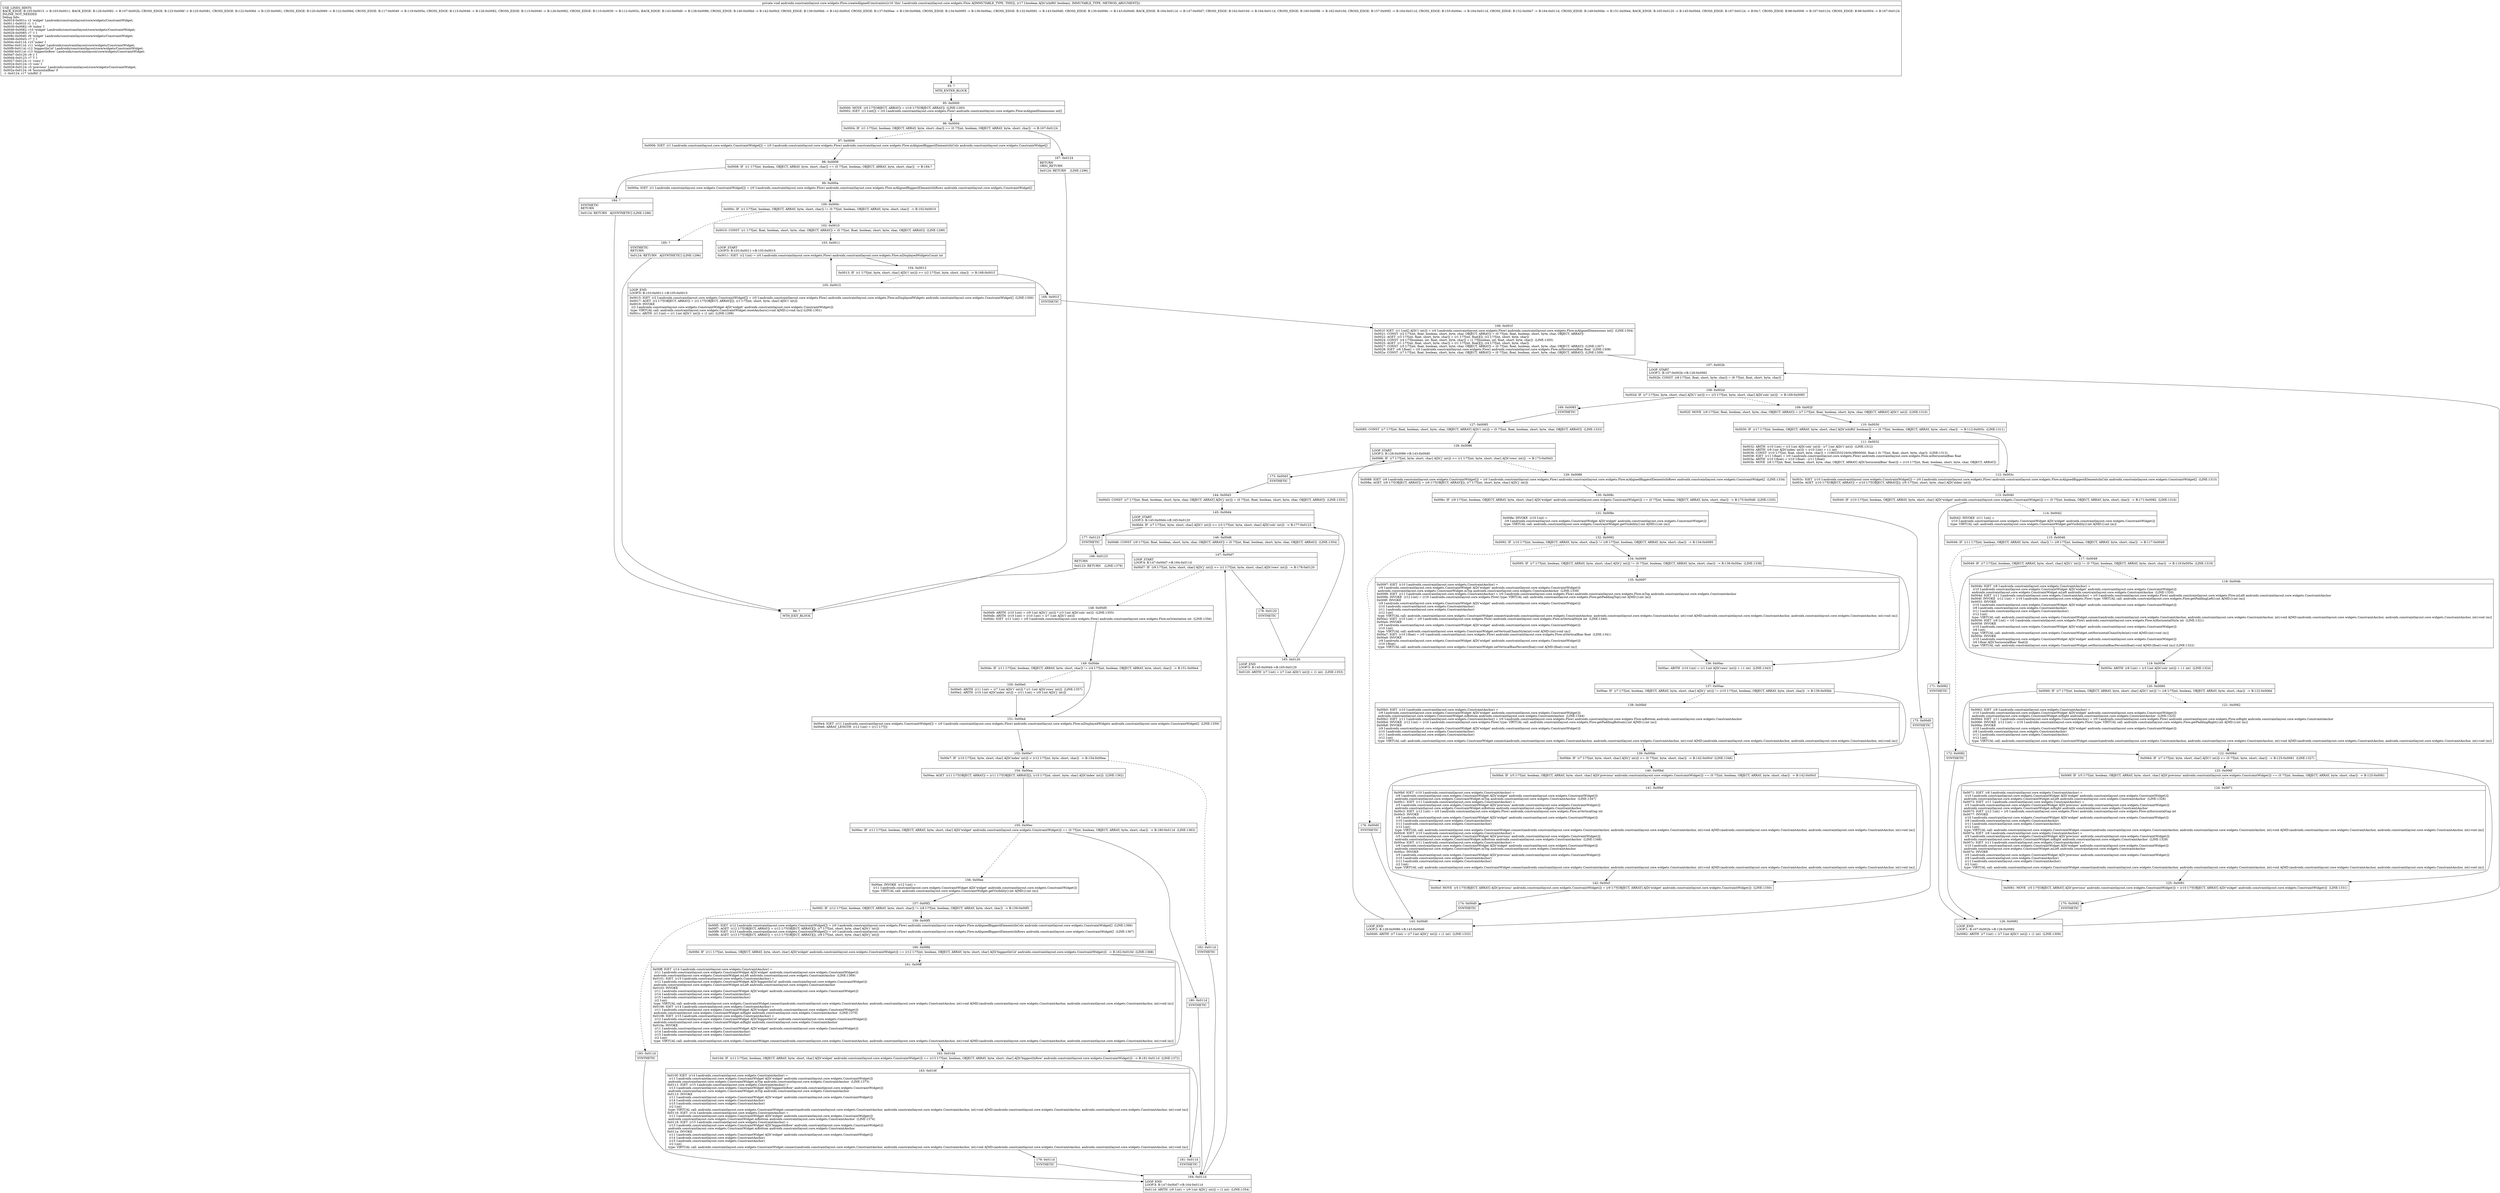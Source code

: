 digraph "CFG forandroidx.constraintlayout.core.widgets.Flow.createAlignedConstraints(Z)V" {
Node_93 [shape=record,label="{93\:\ ?|MTH_ENTER_BLOCK\l}"];
Node_95 [shape=record,label="{95\:\ 0x0000|0x0000: MOVE  (r0 I:??[OBJECT, ARRAY]) = (r16 I:??[OBJECT, ARRAY])  (LINE:1293)\l0x0002: IGET  (r1 I:int[]) = (r0 I:androidx.constraintlayout.core.widgets.Flow) androidx.constraintlayout.core.widgets.Flow.mAlignedDimensions int[] \l}"];
Node_96 [shape=record,label="{96\:\ 0x0004|0x0004: IF  (r1 I:??[int, boolean, OBJECT, ARRAY, byte, short, char]) == (0 ??[int, boolean, OBJECT, ARRAY, byte, short, char])  \-\> B:167:0x0124 \l}"];
Node_97 [shape=record,label="{97\:\ 0x0006|0x0006: IGET  (r1 I:androidx.constraintlayout.core.widgets.ConstraintWidget[]) = (r0 I:androidx.constraintlayout.core.widgets.Flow) androidx.constraintlayout.core.widgets.Flow.mAlignedBiggestElementsInCols androidx.constraintlayout.core.widgets.ConstraintWidget[] \l}"];
Node_98 [shape=record,label="{98\:\ 0x0008|0x0008: IF  (r1 I:??[int, boolean, OBJECT, ARRAY, byte, short, char]) == (0 ??[int, boolean, OBJECT, ARRAY, byte, short, char])  \-\> B:184:? \l}"];
Node_99 [shape=record,label="{99\:\ 0x000a|0x000a: IGET  (r1 I:androidx.constraintlayout.core.widgets.ConstraintWidget[]) = (r0 I:androidx.constraintlayout.core.widgets.Flow) androidx.constraintlayout.core.widgets.Flow.mAlignedBiggestElementsInRows androidx.constraintlayout.core.widgets.ConstraintWidget[] \l}"];
Node_100 [shape=record,label="{100\:\ 0x000c|0x000c: IF  (r1 I:??[int, boolean, OBJECT, ARRAY, byte, short, char]) != (0 ??[int, boolean, OBJECT, ARRAY, byte, short, char])  \-\> B:102:0x0010 \l}"];
Node_102 [shape=record,label="{102\:\ 0x0010|0x0010: CONST  (r1 I:??[int, float, boolean, short, byte, char, OBJECT, ARRAY]) = (0 ??[int, float, boolean, short, byte, char, OBJECT, ARRAY])  (LINE:1299)\l}"];
Node_103 [shape=record,label="{103\:\ 0x0011|LOOP_START\lLOOP:0: B:103:0x0011\-\>B:105:0x0015\l|0x0011: IGET  (r2 I:int) = (r0 I:androidx.constraintlayout.core.widgets.Flow) androidx.constraintlayout.core.widgets.Flow.mDisplayedWidgetsCount int \l}"];
Node_104 [shape=record,label="{104\:\ 0x0013|0x0013: IF  (r1 I:??[int, byte, short, char] A[D('i' int)]) \>= (r2 I:??[int, byte, short, char])  \-\> B:168:0x001f \l}"];
Node_105 [shape=record,label="{105\:\ 0x0015|LOOP_END\lLOOP:0: B:103:0x0011\-\>B:105:0x0015\l|0x0015: IGET  (r2 I:androidx.constraintlayout.core.widgets.ConstraintWidget[]) = (r0 I:androidx.constraintlayout.core.widgets.Flow) androidx.constraintlayout.core.widgets.Flow.mDisplayedWidgets androidx.constraintlayout.core.widgets.ConstraintWidget[]  (LINE:1300)\l0x0017: AGET  (r2 I:??[OBJECT, ARRAY]) = (r2 I:??[OBJECT, ARRAY][]), (r1 I:??[int, short, byte, char] A[D('i' int)]) \l0x0019: INVOKE  \l  (r2 I:androidx.constraintlayout.core.widgets.ConstraintWidget A[D('widget' androidx.constraintlayout.core.widgets.ConstraintWidget)])\l type: VIRTUAL call: androidx.constraintlayout.core.widgets.ConstraintWidget.resetAnchors():void A[MD:():void (m)] (LINE:1301)\l0x001c: ARITH  (r1 I:int) = (r1 I:int A[D('i' int)]) + (1 int)  (LINE:1299)\l}"];
Node_168 [shape=record,label="{168\:\ 0x001f|SYNTHETIC\l}"];
Node_106 [shape=record,label="{106\:\ 0x001f|0x001f: IGET  (r1 I:int[] A[D('i' int)]) = (r0 I:androidx.constraintlayout.core.widgets.Flow) androidx.constraintlayout.core.widgets.Flow.mAlignedDimensions int[]  (LINE:1304)\l0x0021: CONST  (r2 I:??[int, float, boolean, short, byte, char, OBJECT, ARRAY]) = (0 ??[int, float, boolean, short, byte, char, OBJECT, ARRAY]) \l0x0022: AGET  (r3 I:??[int, float, short, byte, char]) = (r1 I:??[int, float][]), (r2 I:??[int, short, byte, char]) \l0x0024: CONST  (r4 I:??[boolean, int, float, short, byte, char]) = (1 ??[boolean, int, float, short, byte, char])  (LINE:1305)\l0x0025: AGET  (r1 I:??[int, float, short, byte, char]) = (r1 I:??[int, float][]), (r4 I:??[int, short, byte, char]) \l0x0027: CONST  (r5 I:??[int, float, boolean, short, byte, char, OBJECT, ARRAY]) = (0 ??[int, float, boolean, short, byte, char, OBJECT, ARRAY])  (LINE:1307)\l0x0028: IGET  (r6 I:float) = (r0 I:androidx.constraintlayout.core.widgets.Flow) androidx.constraintlayout.core.widgets.Flow.mHorizontalBias float  (LINE:1308)\l0x002a: CONST  (r7 I:??[int, float, boolean, short, byte, char, OBJECT, ARRAY]) = (0 ??[int, float, boolean, short, byte, char, OBJECT, ARRAY])  (LINE:1309)\l}"];
Node_107 [shape=record,label="{107\:\ 0x002b|LOOP_START\lLOOP:1: B:107:0x002b\-\>B:126:0x0082\l|0x002b: CONST  (r8 I:??[int, float, short, byte, char]) = (8 ??[int, float, short, byte, char]) \l}"];
Node_108 [shape=record,label="{108\:\ 0x002d|0x002d: IF  (r7 I:??[int, byte, short, char] A[D('i' int)]) \>= (r3 I:??[int, byte, short, char] A[D('cols' int)])  \-\> B:169:0x0085 \l}"];
Node_109 [shape=record,label="{109\:\ 0x002f|0x002f: MOVE  (r9 I:??[int, float, boolean, short, byte, char, OBJECT, ARRAY]) = (r7 I:??[int, float, boolean, short, byte, char, OBJECT, ARRAY] A[D('i' int)])  (LINE:1310)\l}"];
Node_110 [shape=record,label="{110\:\ 0x0030|0x0030: IF  (r17 I:??[int, boolean, OBJECT, ARRAY, byte, short, char] A[D('isInRtl' boolean)]) == (0 ??[int, boolean, OBJECT, ARRAY, byte, short, char])  \-\> B:112:0x003c  (LINE:1311)\l}"];
Node_111 [shape=record,label="{111\:\ 0x0032|0x0032: ARITH  (r10 I:int) = (r3 I:int A[D('cols' int)]) \- (r7 I:int A[D('i' int)])  (LINE:1312)\l0x0034: ARITH  (r9 I:int A[D('index' int)]) = (r10 I:int) + (\-1 int) \l0x0036: CONST  (r10 I:??[int, float, short, byte, char]) = (1065353216(0x3f800000, float:1.0) ??[int, float, short, byte, char])  (LINE:1313)\l0x0038: IGET  (r11 I:float) = (r0 I:androidx.constraintlayout.core.widgets.Flow) androidx.constraintlayout.core.widgets.Flow.mHorizontalBias float \l0x003a: ARITH  (r10 I:float) = (r10 I:float) \- (r11 I:float) \l0x003b: MOVE  (r6 I:??[int, float, boolean, short, byte, char, OBJECT, ARRAY] A[D('horizontalBias' float)]) = (r10 I:??[int, float, boolean, short, byte, char, OBJECT, ARRAY]) \l}"];
Node_112 [shape=record,label="{112\:\ 0x003c|0x003c: IGET  (r10 I:androidx.constraintlayout.core.widgets.ConstraintWidget[]) = (r0 I:androidx.constraintlayout.core.widgets.Flow) androidx.constraintlayout.core.widgets.Flow.mAlignedBiggestElementsInCols androidx.constraintlayout.core.widgets.ConstraintWidget[]  (LINE:1315)\l0x003e: AGET  (r10 I:??[OBJECT, ARRAY]) = (r10 I:??[OBJECT, ARRAY][]), (r9 I:??[int, short, byte, char] A[D('index' int)]) \l}"];
Node_113 [shape=record,label="{113\:\ 0x0040|0x0040: IF  (r10 I:??[int, boolean, OBJECT, ARRAY, byte, short, char] A[D('widget' androidx.constraintlayout.core.widgets.ConstraintWidget)]) == (0 ??[int, boolean, OBJECT, ARRAY, byte, short, char])  \-\> B:171:0x0082  (LINE:1316)\l}"];
Node_114 [shape=record,label="{114\:\ 0x0042|0x0042: INVOKE  (r11 I:int) = \l  (r10 I:androidx.constraintlayout.core.widgets.ConstraintWidget A[D('widget' androidx.constraintlayout.core.widgets.ConstraintWidget)])\l type: VIRTUAL call: androidx.constraintlayout.core.widgets.ConstraintWidget.getVisibility():int A[MD:():int (m)]\l}"];
Node_115 [shape=record,label="{115\:\ 0x0046|0x0046: IF  (r11 I:??[int, boolean, OBJECT, ARRAY, byte, short, char]) != (r8 I:??[int, boolean, OBJECT, ARRAY, byte, short, char])  \-\> B:117:0x0049 \l}"];
Node_117 [shape=record,label="{117\:\ 0x0049|0x0049: IF  (r7 I:??[int, boolean, OBJECT, ARRAY, byte, short, char] A[D('i' int)]) != (0 ??[int, boolean, OBJECT, ARRAY, byte, short, char])  \-\> B:119:0x005e  (LINE:1319)\l}"];
Node_118 [shape=record,label="{118\:\ 0x004b|0x004b: IGET  (r8 I:androidx.constraintlayout.core.widgets.ConstraintAnchor) = \l  (r10 I:androidx.constraintlayout.core.widgets.ConstraintWidget A[D('widget' androidx.constraintlayout.core.widgets.ConstraintWidget)])\l androidx.constraintlayout.core.widgets.ConstraintWidget.mLeft androidx.constraintlayout.core.widgets.ConstraintAnchor  (LINE:1320)\l0x004d: IGET  (r11 I:androidx.constraintlayout.core.widgets.ConstraintAnchor) = (r0 I:androidx.constraintlayout.core.widgets.Flow) androidx.constraintlayout.core.widgets.Flow.mLeft androidx.constraintlayout.core.widgets.ConstraintAnchor \l0x004f: INVOKE  (r12 I:int) = (r16 I:androidx.constraintlayout.core.widgets.Flow) type: VIRTUAL call: androidx.constraintlayout.core.widgets.Flow.getPaddingLeft():int A[MD:():int (m)]\l0x0053: INVOKE  \l  (r10 I:androidx.constraintlayout.core.widgets.ConstraintWidget A[D('widget' androidx.constraintlayout.core.widgets.ConstraintWidget)])\l  (r8 I:androidx.constraintlayout.core.widgets.ConstraintAnchor)\l  (r11 I:androidx.constraintlayout.core.widgets.ConstraintAnchor)\l  (r12 I:int)\l type: VIRTUAL call: androidx.constraintlayout.core.widgets.ConstraintWidget.connect(androidx.constraintlayout.core.widgets.ConstraintAnchor, androidx.constraintlayout.core.widgets.ConstraintAnchor, int):void A[MD:(androidx.constraintlayout.core.widgets.ConstraintAnchor, androidx.constraintlayout.core.widgets.ConstraintAnchor, int):void (m)]\l0x0056: IGET  (r8 I:int) = (r0 I:androidx.constraintlayout.core.widgets.Flow) androidx.constraintlayout.core.widgets.Flow.mHorizontalStyle int  (LINE:1321)\l0x0058: INVOKE  \l  (r10 I:androidx.constraintlayout.core.widgets.ConstraintWidget A[D('widget' androidx.constraintlayout.core.widgets.ConstraintWidget)])\l  (r8 I:int)\l type: VIRTUAL call: androidx.constraintlayout.core.widgets.ConstraintWidget.setHorizontalChainStyle(int):void A[MD:(int):void (m)]\l0x005b: INVOKE  \l  (r10 I:androidx.constraintlayout.core.widgets.ConstraintWidget A[D('widget' androidx.constraintlayout.core.widgets.ConstraintWidget)])\l  (r6 I:float A[D('horizontalBias' float)])\l type: VIRTUAL call: androidx.constraintlayout.core.widgets.ConstraintWidget.setHorizontalBiasPercent(float):void A[MD:(float):void (m)] (LINE:1322)\l}"];
Node_119 [shape=record,label="{119\:\ 0x005e|0x005e: ARITH  (r8 I:int) = (r3 I:int A[D('cols' int)]) + (\-1 int)  (LINE:1324)\l}"];
Node_120 [shape=record,label="{120\:\ 0x0060|0x0060: IF  (r7 I:??[int, boolean, OBJECT, ARRAY, byte, short, char] A[D('i' int)]) != (r8 I:??[int, boolean, OBJECT, ARRAY, byte, short, char])  \-\> B:122:0x006d \l}"];
Node_121 [shape=record,label="{121\:\ 0x0062|0x0062: IGET  (r8 I:androidx.constraintlayout.core.widgets.ConstraintAnchor) = \l  (r10 I:androidx.constraintlayout.core.widgets.ConstraintWidget A[D('widget' androidx.constraintlayout.core.widgets.ConstraintWidget)])\l androidx.constraintlayout.core.widgets.ConstraintWidget.mRight androidx.constraintlayout.core.widgets.ConstraintAnchor  (LINE:1325)\l0x0064: IGET  (r11 I:androidx.constraintlayout.core.widgets.ConstraintAnchor) = (r0 I:androidx.constraintlayout.core.widgets.Flow) androidx.constraintlayout.core.widgets.Flow.mRight androidx.constraintlayout.core.widgets.ConstraintAnchor \l0x0066: INVOKE  (r12 I:int) = (r16 I:androidx.constraintlayout.core.widgets.Flow) type: VIRTUAL call: androidx.constraintlayout.core.widgets.Flow.getPaddingRight():int A[MD:():int (m)]\l0x006a: INVOKE  \l  (r10 I:androidx.constraintlayout.core.widgets.ConstraintWidget A[D('widget' androidx.constraintlayout.core.widgets.ConstraintWidget)])\l  (r8 I:androidx.constraintlayout.core.widgets.ConstraintAnchor)\l  (r11 I:androidx.constraintlayout.core.widgets.ConstraintAnchor)\l  (r12 I:int)\l type: VIRTUAL call: androidx.constraintlayout.core.widgets.ConstraintWidget.connect(androidx.constraintlayout.core.widgets.ConstraintAnchor, androidx.constraintlayout.core.widgets.ConstraintAnchor, int):void A[MD:(androidx.constraintlayout.core.widgets.ConstraintAnchor, androidx.constraintlayout.core.widgets.ConstraintAnchor, int):void (m)]\l}"];
Node_122 [shape=record,label="{122\:\ 0x006d|0x006d: IF  (r7 I:??[int, byte, short, char] A[D('i' int)]) \<= (0 ??[int, byte, short, char])  \-\> B:125:0x0081  (LINE:1327)\l}"];
Node_123 [shape=record,label="{123\:\ 0x006f|0x006f: IF  (r5 I:??[int, boolean, OBJECT, ARRAY, byte, short, char] A[D('previous' androidx.constraintlayout.core.widgets.ConstraintWidget)]) == (0 ??[int, boolean, OBJECT, ARRAY, byte, short, char])  \-\> B:125:0x0081 \l}"];
Node_124 [shape=record,label="{124\:\ 0x0071|0x0071: IGET  (r8 I:androidx.constraintlayout.core.widgets.ConstraintAnchor) = \l  (r10 I:androidx.constraintlayout.core.widgets.ConstraintWidget A[D('widget' androidx.constraintlayout.core.widgets.ConstraintWidget)])\l androidx.constraintlayout.core.widgets.ConstraintWidget.mLeft androidx.constraintlayout.core.widgets.ConstraintAnchor  (LINE:1328)\l0x0073: IGET  (r11 I:androidx.constraintlayout.core.widgets.ConstraintAnchor) = \l  (r5 I:androidx.constraintlayout.core.widgets.ConstraintWidget A[D('previous' androidx.constraintlayout.core.widgets.ConstraintWidget)])\l androidx.constraintlayout.core.widgets.ConstraintWidget.mRight androidx.constraintlayout.core.widgets.ConstraintAnchor \l0x0075: IGET  (r12 I:int) = (r0 I:androidx.constraintlayout.core.widgets.Flow) androidx.constraintlayout.core.widgets.Flow.mHorizontalGap int \l0x0077: INVOKE  \l  (r10 I:androidx.constraintlayout.core.widgets.ConstraintWidget A[D('widget' androidx.constraintlayout.core.widgets.ConstraintWidget)])\l  (r8 I:androidx.constraintlayout.core.widgets.ConstraintAnchor)\l  (r11 I:androidx.constraintlayout.core.widgets.ConstraintAnchor)\l  (r12 I:int)\l type: VIRTUAL call: androidx.constraintlayout.core.widgets.ConstraintWidget.connect(androidx.constraintlayout.core.widgets.ConstraintAnchor, androidx.constraintlayout.core.widgets.ConstraintAnchor, int):void A[MD:(androidx.constraintlayout.core.widgets.ConstraintAnchor, androidx.constraintlayout.core.widgets.ConstraintAnchor, int):void (m)]\l0x007a: IGET  (r8 I:androidx.constraintlayout.core.widgets.ConstraintAnchor) = \l  (r5 I:androidx.constraintlayout.core.widgets.ConstraintWidget A[D('previous' androidx.constraintlayout.core.widgets.ConstraintWidget)])\l androidx.constraintlayout.core.widgets.ConstraintWidget.mRight androidx.constraintlayout.core.widgets.ConstraintAnchor  (LINE:1329)\l0x007c: IGET  (r11 I:androidx.constraintlayout.core.widgets.ConstraintAnchor) = \l  (r10 I:androidx.constraintlayout.core.widgets.ConstraintWidget A[D('widget' androidx.constraintlayout.core.widgets.ConstraintWidget)])\l androidx.constraintlayout.core.widgets.ConstraintWidget.mLeft androidx.constraintlayout.core.widgets.ConstraintAnchor \l0x007e: INVOKE  \l  (r5 I:androidx.constraintlayout.core.widgets.ConstraintWidget A[D('previous' androidx.constraintlayout.core.widgets.ConstraintWidget)])\l  (r8 I:androidx.constraintlayout.core.widgets.ConstraintAnchor)\l  (r11 I:androidx.constraintlayout.core.widgets.ConstraintAnchor)\l  (r2 I:int)\l type: VIRTUAL call: androidx.constraintlayout.core.widgets.ConstraintWidget.connect(androidx.constraintlayout.core.widgets.ConstraintAnchor, androidx.constraintlayout.core.widgets.ConstraintAnchor, int):void A[MD:(androidx.constraintlayout.core.widgets.ConstraintAnchor, androidx.constraintlayout.core.widgets.ConstraintAnchor, int):void (m)]\l}"];
Node_125 [shape=record,label="{125\:\ 0x0081|0x0081: MOVE  (r5 I:??[OBJECT, ARRAY] A[D('previous' androidx.constraintlayout.core.widgets.ConstraintWidget)]) = (r10 I:??[OBJECT, ARRAY] A[D('widget' androidx.constraintlayout.core.widgets.ConstraintWidget)])  (LINE:1331)\l}"];
Node_170 [shape=record,label="{170\:\ 0x0082|SYNTHETIC\l}"];
Node_126 [shape=record,label="{126\:\ 0x0082|LOOP_END\lLOOP:1: B:107:0x002b\-\>B:126:0x0082\l|0x0082: ARITH  (r7 I:int) = (r7 I:int A[D('i' int)]) + (1 int)  (LINE:1309)\l}"];
Node_172 [shape=record,label="{172\:\ 0x0082|SYNTHETIC\l}"];
Node_171 [shape=record,label="{171\:\ 0x0082|SYNTHETIC\l}"];
Node_169 [shape=record,label="{169\:\ 0x0085|SYNTHETIC\l}"];
Node_127 [shape=record,label="{127\:\ 0x0085|0x0085: CONST  (r7 I:??[int, float, boolean, short, byte, char, OBJECT, ARRAY] A[D('i' int)]) = (0 ??[int, float, boolean, short, byte, char, OBJECT, ARRAY])  (LINE:1333)\l}"];
Node_128 [shape=record,label="{128\:\ 0x0086|LOOP_START\lLOOP:2: B:128:0x0086\-\>B:143:0x00d0\l|0x0086: IF  (r7 I:??[int, byte, short, char] A[D('j' int)]) \>= (r1 I:??[int, byte, short, char] A[D('rows' int)])  \-\> B:173:0x00d3 \l}"];
Node_129 [shape=record,label="{129\:\ 0x0088|0x0088: IGET  (r9 I:androidx.constraintlayout.core.widgets.ConstraintWidget[]) = (r0 I:androidx.constraintlayout.core.widgets.Flow) androidx.constraintlayout.core.widgets.Flow.mAlignedBiggestElementsInRows androidx.constraintlayout.core.widgets.ConstraintWidget[]  (LINE:1334)\l0x008a: AGET  (r9 I:??[OBJECT, ARRAY]) = (r9 I:??[OBJECT, ARRAY][]), (r7 I:??[int, short, byte, char] A[D('j' int)]) \l}"];
Node_130 [shape=record,label="{130\:\ 0x008c|0x008c: IF  (r9 I:??[int, boolean, OBJECT, ARRAY, byte, short, char] A[D('widget' androidx.constraintlayout.core.widgets.ConstraintWidget)]) == (0 ??[int, boolean, OBJECT, ARRAY, byte, short, char])  \-\> B:175:0x00d0  (LINE:1335)\l}"];
Node_131 [shape=record,label="{131\:\ 0x008e|0x008e: INVOKE  (r10 I:int) = \l  (r9 I:androidx.constraintlayout.core.widgets.ConstraintWidget A[D('widget' androidx.constraintlayout.core.widgets.ConstraintWidget)])\l type: VIRTUAL call: androidx.constraintlayout.core.widgets.ConstraintWidget.getVisibility():int A[MD:():int (m)]\l}"];
Node_132 [shape=record,label="{132\:\ 0x0092|0x0092: IF  (r10 I:??[int, boolean, OBJECT, ARRAY, byte, short, char]) != (r8 I:??[int, boolean, OBJECT, ARRAY, byte, short, char])  \-\> B:134:0x0095 \l}"];
Node_134 [shape=record,label="{134\:\ 0x0095|0x0095: IF  (r7 I:??[int, boolean, OBJECT, ARRAY, byte, short, char] A[D('j' int)]) != (0 ??[int, boolean, OBJECT, ARRAY, byte, short, char])  \-\> B:136:0x00ac  (LINE:1338)\l}"];
Node_135 [shape=record,label="{135\:\ 0x0097|0x0097: IGET  (r10 I:androidx.constraintlayout.core.widgets.ConstraintAnchor) = \l  (r9 I:androidx.constraintlayout.core.widgets.ConstraintWidget A[D('widget' androidx.constraintlayout.core.widgets.ConstraintWidget)])\l androidx.constraintlayout.core.widgets.ConstraintWidget.mTop androidx.constraintlayout.core.widgets.ConstraintAnchor  (LINE:1339)\l0x0099: IGET  (r11 I:androidx.constraintlayout.core.widgets.ConstraintAnchor) = (r0 I:androidx.constraintlayout.core.widgets.Flow) androidx.constraintlayout.core.widgets.Flow.mTop androidx.constraintlayout.core.widgets.ConstraintAnchor \l0x009b: INVOKE  (r12 I:int) = (r16 I:androidx.constraintlayout.core.widgets.Flow) type: VIRTUAL call: androidx.constraintlayout.core.widgets.Flow.getPaddingTop():int A[MD:():int (m)]\l0x009f: INVOKE  \l  (r9 I:androidx.constraintlayout.core.widgets.ConstraintWidget A[D('widget' androidx.constraintlayout.core.widgets.ConstraintWidget)])\l  (r10 I:androidx.constraintlayout.core.widgets.ConstraintAnchor)\l  (r11 I:androidx.constraintlayout.core.widgets.ConstraintAnchor)\l  (r12 I:int)\l type: VIRTUAL call: androidx.constraintlayout.core.widgets.ConstraintWidget.connect(androidx.constraintlayout.core.widgets.ConstraintAnchor, androidx.constraintlayout.core.widgets.ConstraintAnchor, int):void A[MD:(androidx.constraintlayout.core.widgets.ConstraintAnchor, androidx.constraintlayout.core.widgets.ConstraintAnchor, int):void (m)]\l0x00a2: IGET  (r10 I:int) = (r0 I:androidx.constraintlayout.core.widgets.Flow) androidx.constraintlayout.core.widgets.Flow.mVerticalStyle int  (LINE:1340)\l0x00a4: INVOKE  \l  (r9 I:androidx.constraintlayout.core.widgets.ConstraintWidget A[D('widget' androidx.constraintlayout.core.widgets.ConstraintWidget)])\l  (r10 I:int)\l type: VIRTUAL call: androidx.constraintlayout.core.widgets.ConstraintWidget.setVerticalChainStyle(int):void A[MD:(int):void (m)]\l0x00a7: IGET  (r10 I:float) = (r0 I:androidx.constraintlayout.core.widgets.Flow) androidx.constraintlayout.core.widgets.Flow.mVerticalBias float  (LINE:1341)\l0x00a9: INVOKE  \l  (r9 I:androidx.constraintlayout.core.widgets.ConstraintWidget A[D('widget' androidx.constraintlayout.core.widgets.ConstraintWidget)])\l  (r10 I:float)\l type: VIRTUAL call: androidx.constraintlayout.core.widgets.ConstraintWidget.setVerticalBiasPercent(float):void A[MD:(float):void (m)]\l}"];
Node_136 [shape=record,label="{136\:\ 0x00ac|0x00ac: ARITH  (r10 I:int) = (r1 I:int A[D('rows' int)]) + (\-1 int)  (LINE:1343)\l}"];
Node_137 [shape=record,label="{137\:\ 0x00ae|0x00ae: IF  (r7 I:??[int, boolean, OBJECT, ARRAY, byte, short, char] A[D('j' int)]) != (r10 I:??[int, boolean, OBJECT, ARRAY, byte, short, char])  \-\> B:139:0x00bb \l}"];
Node_138 [shape=record,label="{138\:\ 0x00b0|0x00b0: IGET  (r10 I:androidx.constraintlayout.core.widgets.ConstraintAnchor) = \l  (r9 I:androidx.constraintlayout.core.widgets.ConstraintWidget A[D('widget' androidx.constraintlayout.core.widgets.ConstraintWidget)])\l androidx.constraintlayout.core.widgets.ConstraintWidget.mBottom androidx.constraintlayout.core.widgets.ConstraintAnchor  (LINE:1344)\l0x00b2: IGET  (r11 I:androidx.constraintlayout.core.widgets.ConstraintAnchor) = (r0 I:androidx.constraintlayout.core.widgets.Flow) androidx.constraintlayout.core.widgets.Flow.mBottom androidx.constraintlayout.core.widgets.ConstraintAnchor \l0x00b4: INVOKE  (r12 I:int) = (r16 I:androidx.constraintlayout.core.widgets.Flow) type: VIRTUAL call: androidx.constraintlayout.core.widgets.Flow.getPaddingBottom():int A[MD:():int (m)]\l0x00b8: INVOKE  \l  (r9 I:androidx.constraintlayout.core.widgets.ConstraintWidget A[D('widget' androidx.constraintlayout.core.widgets.ConstraintWidget)])\l  (r10 I:androidx.constraintlayout.core.widgets.ConstraintAnchor)\l  (r11 I:androidx.constraintlayout.core.widgets.ConstraintAnchor)\l  (r12 I:int)\l type: VIRTUAL call: androidx.constraintlayout.core.widgets.ConstraintWidget.connect(androidx.constraintlayout.core.widgets.ConstraintAnchor, androidx.constraintlayout.core.widgets.ConstraintAnchor, int):void A[MD:(androidx.constraintlayout.core.widgets.ConstraintAnchor, androidx.constraintlayout.core.widgets.ConstraintAnchor, int):void (m)]\l}"];
Node_139 [shape=record,label="{139\:\ 0x00bb|0x00bb: IF  (r7 I:??[int, byte, short, char] A[D('j' int)]) \<= (0 ??[int, byte, short, char])  \-\> B:142:0x00cf  (LINE:1346)\l}"];
Node_140 [shape=record,label="{140\:\ 0x00bd|0x00bd: IF  (r5 I:??[int, boolean, OBJECT, ARRAY, byte, short, char] A[D('previous' androidx.constraintlayout.core.widgets.ConstraintWidget)]) == (0 ??[int, boolean, OBJECT, ARRAY, byte, short, char])  \-\> B:142:0x00cf \l}"];
Node_141 [shape=record,label="{141\:\ 0x00bf|0x00bf: IGET  (r10 I:androidx.constraintlayout.core.widgets.ConstraintAnchor) = \l  (r9 I:androidx.constraintlayout.core.widgets.ConstraintWidget A[D('widget' androidx.constraintlayout.core.widgets.ConstraintWidget)])\l androidx.constraintlayout.core.widgets.ConstraintWidget.mTop androidx.constraintlayout.core.widgets.ConstraintAnchor  (LINE:1347)\l0x00c1: IGET  (r11 I:androidx.constraintlayout.core.widgets.ConstraintAnchor) = \l  (r5 I:androidx.constraintlayout.core.widgets.ConstraintWidget A[D('previous' androidx.constraintlayout.core.widgets.ConstraintWidget)])\l androidx.constraintlayout.core.widgets.ConstraintWidget.mBottom androidx.constraintlayout.core.widgets.ConstraintAnchor \l0x00c3: IGET  (r12 I:int) = (r0 I:androidx.constraintlayout.core.widgets.Flow) androidx.constraintlayout.core.widgets.Flow.mVerticalGap int \l0x00c5: INVOKE  \l  (r9 I:androidx.constraintlayout.core.widgets.ConstraintWidget A[D('widget' androidx.constraintlayout.core.widgets.ConstraintWidget)])\l  (r10 I:androidx.constraintlayout.core.widgets.ConstraintAnchor)\l  (r11 I:androidx.constraintlayout.core.widgets.ConstraintAnchor)\l  (r12 I:int)\l type: VIRTUAL call: androidx.constraintlayout.core.widgets.ConstraintWidget.connect(androidx.constraintlayout.core.widgets.ConstraintAnchor, androidx.constraintlayout.core.widgets.ConstraintAnchor, int):void A[MD:(androidx.constraintlayout.core.widgets.ConstraintAnchor, androidx.constraintlayout.core.widgets.ConstraintAnchor, int):void (m)]\l0x00c8: IGET  (r10 I:androidx.constraintlayout.core.widgets.ConstraintAnchor) = \l  (r5 I:androidx.constraintlayout.core.widgets.ConstraintWidget A[D('previous' androidx.constraintlayout.core.widgets.ConstraintWidget)])\l androidx.constraintlayout.core.widgets.ConstraintWidget.mBottom androidx.constraintlayout.core.widgets.ConstraintAnchor  (LINE:1348)\l0x00ca: IGET  (r11 I:androidx.constraintlayout.core.widgets.ConstraintAnchor) = \l  (r9 I:androidx.constraintlayout.core.widgets.ConstraintWidget A[D('widget' androidx.constraintlayout.core.widgets.ConstraintWidget)])\l androidx.constraintlayout.core.widgets.ConstraintWidget.mTop androidx.constraintlayout.core.widgets.ConstraintAnchor \l0x00cc: INVOKE  \l  (r5 I:androidx.constraintlayout.core.widgets.ConstraintWidget A[D('previous' androidx.constraintlayout.core.widgets.ConstraintWidget)])\l  (r10 I:androidx.constraintlayout.core.widgets.ConstraintAnchor)\l  (r11 I:androidx.constraintlayout.core.widgets.ConstraintAnchor)\l  (r2 I:int)\l type: VIRTUAL call: androidx.constraintlayout.core.widgets.ConstraintWidget.connect(androidx.constraintlayout.core.widgets.ConstraintAnchor, androidx.constraintlayout.core.widgets.ConstraintAnchor, int):void A[MD:(androidx.constraintlayout.core.widgets.ConstraintAnchor, androidx.constraintlayout.core.widgets.ConstraintAnchor, int):void (m)]\l}"];
Node_142 [shape=record,label="{142\:\ 0x00cf|0x00cf: MOVE  (r5 I:??[OBJECT, ARRAY] A[D('previous' androidx.constraintlayout.core.widgets.ConstraintWidget)]) = (r9 I:??[OBJECT, ARRAY] A[D('widget' androidx.constraintlayout.core.widgets.ConstraintWidget)])  (LINE:1350)\l}"];
Node_174 [shape=record,label="{174\:\ 0x00d0|SYNTHETIC\l}"];
Node_143 [shape=record,label="{143\:\ 0x00d0|LOOP_END\lLOOP:2: B:128:0x0086\-\>B:143:0x00d0\l|0x00d0: ARITH  (r7 I:int) = (r7 I:int A[D('j' int)]) + (1 int)  (LINE:1333)\l}"];
Node_176 [shape=record,label="{176\:\ 0x00d0|SYNTHETIC\l}"];
Node_175 [shape=record,label="{175\:\ 0x00d0|SYNTHETIC\l}"];
Node_173 [shape=record,label="{173\:\ 0x00d3|SYNTHETIC\l}"];
Node_144 [shape=record,label="{144\:\ 0x00d3|0x00d3: CONST  (r7 I:??[int, float, boolean, short, byte, char, OBJECT, ARRAY] A[D('j' int)]) = (0 ??[int, float, boolean, short, byte, char, OBJECT, ARRAY])  (LINE:1353)\l}"];
Node_145 [shape=record,label="{145\:\ 0x00d4|LOOP_START\lLOOP:3: B:145:0x00d4\-\>B:165:0x0120\l|0x00d4: IF  (r7 I:??[int, byte, short, char] A[D('i' int)]) \>= (r3 I:??[int, byte, short, char] A[D('cols' int)])  \-\> B:177:0x0123 \l}"];
Node_146 [shape=record,label="{146\:\ 0x00d6|0x00d6: CONST  (r9 I:??[int, float, boolean, short, byte, char, OBJECT, ARRAY]) = (0 ??[int, float, boolean, short, byte, char, OBJECT, ARRAY])  (LINE:1354)\l}"];
Node_147 [shape=record,label="{147\:\ 0x00d7|LOOP_START\lLOOP:4: B:147:0x00d7\-\>B:164:0x011d\l|0x00d7: IF  (r9 I:??[int, byte, short, char] A[D('j' int)]) \>= (r1 I:??[int, byte, short, char] A[D('rows' int)])  \-\> B:178:0x0120 \l}"];
Node_148 [shape=record,label="{148\:\ 0x00d9|0x00d9: ARITH  (r10 I:int) = (r9 I:int A[D('j' int)]) * (r3 I:int A[D('cols' int)])  (LINE:1355)\l0x00db: ARITH  (r10 I:int) = (r10 I:int) + (r7 I:int A[D('i' int)]) \l0x00dc: IGET  (r11 I:int) = (r0 I:androidx.constraintlayout.core.widgets.Flow) androidx.constraintlayout.core.widgets.Flow.mOrientation int  (LINE:1356)\l}"];
Node_149 [shape=record,label="{149\:\ 0x00de|0x00de: IF  (r11 I:??[int, boolean, OBJECT, ARRAY, byte, short, char]) != (r4 I:??[int, boolean, OBJECT, ARRAY, byte, short, char])  \-\> B:151:0x00e4 \l}"];
Node_150 [shape=record,label="{150\:\ 0x00e0|0x00e0: ARITH  (r11 I:int) = (r7 I:int A[D('i' int)]) * (r1 I:int A[D('rows' int)])  (LINE:1357)\l0x00e2: ARITH  (r10 I:int A[D('index' int)]) = (r11 I:int) + (r9 I:int A[D('j' int)]) \l}"];
Node_151 [shape=record,label="{151\:\ 0x00e4|0x00e4: IGET  (r11 I:androidx.constraintlayout.core.widgets.ConstraintWidget[]) = (r0 I:androidx.constraintlayout.core.widgets.Flow) androidx.constraintlayout.core.widgets.Flow.mDisplayedWidgets androidx.constraintlayout.core.widgets.ConstraintWidget[]  (LINE:1359)\l0x00e6: ARRAY_LENGTH  (r12 I:int) = (r11 I:??[]) \l}"];
Node_152 [shape=record,label="{152\:\ 0x00e7|0x00e7: IF  (r10 I:??[int, byte, short, char] A[D('index' int)]) \< (r12 I:??[int, byte, short, char])  \-\> B:154:0x00ea \l}"];
Node_154 [shape=record,label="{154\:\ 0x00ea|0x00ea: AGET  (r11 I:??[OBJECT, ARRAY]) = (r11 I:??[OBJECT, ARRAY][]), (r10 I:??[int, short, byte, char] A[D('index' int)])  (LINE:1362)\l}"];
Node_155 [shape=record,label="{155\:\ 0x00ec|0x00ec: IF  (r11 I:??[int, boolean, OBJECT, ARRAY, byte, short, char] A[D('widget' androidx.constraintlayout.core.widgets.ConstraintWidget)]) == (0 ??[int, boolean, OBJECT, ARRAY, byte, short, char])  \-\> B:180:0x011d  (LINE:1363)\l}"];
Node_156 [shape=record,label="{156\:\ 0x00ee|0x00ee: INVOKE  (r12 I:int) = \l  (r11 I:androidx.constraintlayout.core.widgets.ConstraintWidget A[D('widget' androidx.constraintlayout.core.widgets.ConstraintWidget)])\l type: VIRTUAL call: androidx.constraintlayout.core.widgets.ConstraintWidget.getVisibility():int A[MD:():int (m)]\l}"];
Node_157 [shape=record,label="{157\:\ 0x00f2|0x00f2: IF  (r12 I:??[int, boolean, OBJECT, ARRAY, byte, short, char]) != (r8 I:??[int, boolean, OBJECT, ARRAY, byte, short, char])  \-\> B:159:0x00f5 \l}"];
Node_159 [shape=record,label="{159\:\ 0x00f5|0x00f5: IGET  (r12 I:androidx.constraintlayout.core.widgets.ConstraintWidget[]) = (r0 I:androidx.constraintlayout.core.widgets.Flow) androidx.constraintlayout.core.widgets.Flow.mAlignedBiggestElementsInCols androidx.constraintlayout.core.widgets.ConstraintWidget[]  (LINE:1366)\l0x00f7: AGET  (r12 I:??[OBJECT, ARRAY]) = (r12 I:??[OBJECT, ARRAY][]), (r7 I:??[int, short, byte, char] A[D('i' int)]) \l0x00f9: IGET  (r13 I:androidx.constraintlayout.core.widgets.ConstraintWidget[]) = (r0 I:androidx.constraintlayout.core.widgets.Flow) androidx.constraintlayout.core.widgets.Flow.mAlignedBiggestElementsInRows androidx.constraintlayout.core.widgets.ConstraintWidget[]  (LINE:1367)\l0x00fb: AGET  (r13 I:??[OBJECT, ARRAY]) = (r13 I:??[OBJECT, ARRAY][]), (r9 I:??[int, short, byte, char] A[D('j' int)]) \l}"];
Node_160 [shape=record,label="{160\:\ 0x00fd|0x00fd: IF  (r11 I:??[int, boolean, OBJECT, ARRAY, byte, short, char] A[D('widget' androidx.constraintlayout.core.widgets.ConstraintWidget)]) == (r12 I:??[int, boolean, OBJECT, ARRAY, byte, short, char] A[D('biggestInCol' androidx.constraintlayout.core.widgets.ConstraintWidget)])  \-\> B:162:0x010d  (LINE:1368)\l}"];
Node_161 [shape=record,label="{161\:\ 0x00ff|0x00ff: IGET  (r14 I:androidx.constraintlayout.core.widgets.ConstraintAnchor) = \l  (r11 I:androidx.constraintlayout.core.widgets.ConstraintWidget A[D('widget' androidx.constraintlayout.core.widgets.ConstraintWidget)])\l androidx.constraintlayout.core.widgets.ConstraintWidget.mLeft androidx.constraintlayout.core.widgets.ConstraintAnchor  (LINE:1369)\l0x0101: IGET  (r15 I:androidx.constraintlayout.core.widgets.ConstraintAnchor) = \l  (r12 I:androidx.constraintlayout.core.widgets.ConstraintWidget A[D('biggestInCol' androidx.constraintlayout.core.widgets.ConstraintWidget)])\l androidx.constraintlayout.core.widgets.ConstraintWidget.mLeft androidx.constraintlayout.core.widgets.ConstraintAnchor \l0x0103: INVOKE  \l  (r11 I:androidx.constraintlayout.core.widgets.ConstraintWidget A[D('widget' androidx.constraintlayout.core.widgets.ConstraintWidget)])\l  (r14 I:androidx.constraintlayout.core.widgets.ConstraintAnchor)\l  (r15 I:androidx.constraintlayout.core.widgets.ConstraintAnchor)\l  (r2 I:int)\l type: VIRTUAL call: androidx.constraintlayout.core.widgets.ConstraintWidget.connect(androidx.constraintlayout.core.widgets.ConstraintAnchor, androidx.constraintlayout.core.widgets.ConstraintAnchor, int):void A[MD:(androidx.constraintlayout.core.widgets.ConstraintAnchor, androidx.constraintlayout.core.widgets.ConstraintAnchor, int):void (m)]\l0x0106: IGET  (r14 I:androidx.constraintlayout.core.widgets.ConstraintAnchor) = \l  (r11 I:androidx.constraintlayout.core.widgets.ConstraintWidget A[D('widget' androidx.constraintlayout.core.widgets.ConstraintWidget)])\l androidx.constraintlayout.core.widgets.ConstraintWidget.mRight androidx.constraintlayout.core.widgets.ConstraintAnchor  (LINE:1370)\l0x0108: IGET  (r15 I:androidx.constraintlayout.core.widgets.ConstraintAnchor) = \l  (r12 I:androidx.constraintlayout.core.widgets.ConstraintWidget A[D('biggestInCol' androidx.constraintlayout.core.widgets.ConstraintWidget)])\l androidx.constraintlayout.core.widgets.ConstraintWidget.mRight androidx.constraintlayout.core.widgets.ConstraintAnchor \l0x010a: INVOKE  \l  (r11 I:androidx.constraintlayout.core.widgets.ConstraintWidget A[D('widget' androidx.constraintlayout.core.widgets.ConstraintWidget)])\l  (r14 I:androidx.constraintlayout.core.widgets.ConstraintAnchor)\l  (r15 I:androidx.constraintlayout.core.widgets.ConstraintAnchor)\l  (r2 I:int)\l type: VIRTUAL call: androidx.constraintlayout.core.widgets.ConstraintWidget.connect(androidx.constraintlayout.core.widgets.ConstraintAnchor, androidx.constraintlayout.core.widgets.ConstraintAnchor, int):void A[MD:(androidx.constraintlayout.core.widgets.ConstraintAnchor, androidx.constraintlayout.core.widgets.ConstraintAnchor, int):void (m)]\l}"];
Node_162 [shape=record,label="{162\:\ 0x010d|0x010d: IF  (r11 I:??[int, boolean, OBJECT, ARRAY, byte, short, char] A[D('widget' androidx.constraintlayout.core.widgets.ConstraintWidget)]) == (r13 I:??[int, boolean, OBJECT, ARRAY, byte, short, char] A[D('biggestInRow' androidx.constraintlayout.core.widgets.ConstraintWidget)])  \-\> B:181:0x011d  (LINE:1372)\l}"];
Node_163 [shape=record,label="{163\:\ 0x010f|0x010f: IGET  (r14 I:androidx.constraintlayout.core.widgets.ConstraintAnchor) = \l  (r11 I:androidx.constraintlayout.core.widgets.ConstraintWidget A[D('widget' androidx.constraintlayout.core.widgets.ConstraintWidget)])\l androidx.constraintlayout.core.widgets.ConstraintWidget.mTop androidx.constraintlayout.core.widgets.ConstraintAnchor  (LINE:1373)\l0x0111: IGET  (r15 I:androidx.constraintlayout.core.widgets.ConstraintAnchor) = \l  (r13 I:androidx.constraintlayout.core.widgets.ConstraintWidget A[D('biggestInRow' androidx.constraintlayout.core.widgets.ConstraintWidget)])\l androidx.constraintlayout.core.widgets.ConstraintWidget.mTop androidx.constraintlayout.core.widgets.ConstraintAnchor \l0x0113: INVOKE  \l  (r11 I:androidx.constraintlayout.core.widgets.ConstraintWidget A[D('widget' androidx.constraintlayout.core.widgets.ConstraintWidget)])\l  (r14 I:androidx.constraintlayout.core.widgets.ConstraintAnchor)\l  (r15 I:androidx.constraintlayout.core.widgets.ConstraintAnchor)\l  (r2 I:int)\l type: VIRTUAL call: androidx.constraintlayout.core.widgets.ConstraintWidget.connect(androidx.constraintlayout.core.widgets.ConstraintAnchor, androidx.constraintlayout.core.widgets.ConstraintAnchor, int):void A[MD:(androidx.constraintlayout.core.widgets.ConstraintAnchor, androidx.constraintlayout.core.widgets.ConstraintAnchor, int):void (m)]\l0x0116: IGET  (r14 I:androidx.constraintlayout.core.widgets.ConstraintAnchor) = \l  (r11 I:androidx.constraintlayout.core.widgets.ConstraintWidget A[D('widget' androidx.constraintlayout.core.widgets.ConstraintWidget)])\l androidx.constraintlayout.core.widgets.ConstraintWidget.mBottom androidx.constraintlayout.core.widgets.ConstraintAnchor  (LINE:1374)\l0x0118: IGET  (r15 I:androidx.constraintlayout.core.widgets.ConstraintAnchor) = \l  (r13 I:androidx.constraintlayout.core.widgets.ConstraintWidget A[D('biggestInRow' androidx.constraintlayout.core.widgets.ConstraintWidget)])\l androidx.constraintlayout.core.widgets.ConstraintWidget.mBottom androidx.constraintlayout.core.widgets.ConstraintAnchor \l0x011a: INVOKE  \l  (r11 I:androidx.constraintlayout.core.widgets.ConstraintWidget A[D('widget' androidx.constraintlayout.core.widgets.ConstraintWidget)])\l  (r14 I:androidx.constraintlayout.core.widgets.ConstraintAnchor)\l  (r15 I:androidx.constraintlayout.core.widgets.ConstraintAnchor)\l  (r2 I:int)\l type: VIRTUAL call: androidx.constraintlayout.core.widgets.ConstraintWidget.connect(androidx.constraintlayout.core.widgets.ConstraintAnchor, androidx.constraintlayout.core.widgets.ConstraintAnchor, int):void A[MD:(androidx.constraintlayout.core.widgets.ConstraintAnchor, androidx.constraintlayout.core.widgets.ConstraintAnchor, int):void (m)]\l}"];
Node_179 [shape=record,label="{179\:\ 0x011d|SYNTHETIC\l}"];
Node_164 [shape=record,label="{164\:\ 0x011d|LOOP_END\lLOOP:4: B:147:0x00d7\-\>B:164:0x011d\l|0x011d: ARITH  (r9 I:int) = (r9 I:int A[D('j' int)]) + (1 int)  (LINE:1354)\l}"];
Node_181 [shape=record,label="{181\:\ 0x011d|SYNTHETIC\l}"];
Node_183 [shape=record,label="{183\:\ 0x011d|SYNTHETIC\l}"];
Node_180 [shape=record,label="{180\:\ 0x011d|SYNTHETIC\l}"];
Node_182 [shape=record,label="{182\:\ 0x011d|SYNTHETIC\l}"];
Node_178 [shape=record,label="{178\:\ 0x0120|SYNTHETIC\l}"];
Node_165 [shape=record,label="{165\:\ 0x0120|LOOP_END\lLOOP:3: B:145:0x00d4\-\>B:165:0x0120\l|0x0120: ARITH  (r7 I:int) = (r7 I:int A[D('i' int)]) + (1 int)  (LINE:1353)\l}"];
Node_177 [shape=record,label="{177\:\ 0x0123|SYNTHETIC\l}"];
Node_166 [shape=record,label="{166\:\ 0x0123|RETURN\l|0x0123: RETURN    (LINE:1378)\l}"];
Node_94 [shape=record,label="{94\:\ ?|MTH_EXIT_BLOCK\l}"];
Node_185 [shape=record,label="{185\:\ ?|SYNTHETIC\lRETURN\l|0x0124: RETURN   A[SYNTHETIC] (LINE:1296)\l}"];
Node_184 [shape=record,label="{184\:\ ?|SYNTHETIC\lRETURN\l|0x0124: RETURN   A[SYNTHETIC] (LINE:1296)\l}"];
Node_167 [shape=record,label="{167\:\ 0x0124|RETURN\lORIG_RETURN\l|0x0124: RETURN    (LINE:1296)\l}"];
MethodNode[shape=record,label="{private void androidx.constraintlayout.core.widgets.Flow.createAlignedConstraints((r16 'this' I:androidx.constraintlayout.core.widgets.Flow A[IMMUTABLE_TYPE, THIS]), (r17 I:boolean A[D('isInRtl' boolean), IMMUTABLE_TYPE, METHOD_ARGUMENT]))  | USE_LINES_HINTS\lBACK_EDGE: B:105:0x0015 \-\> B:103:0x0011, BACK_EDGE: B:126:0x0082 \-\> B:107:0x002b, CROSS_EDGE: B:123:0x006f \-\> B:125:0x0081, CROSS_EDGE: B:122:0x006d \-\> B:125:0x0081, CROSS_EDGE: B:120:0x0060 \-\> B:122:0x006d, CROSS_EDGE: B:117:0x0049 \-\> B:119:0x005e, CROSS_EDGE: B:115:0x0046 \-\> B:126:0x0082, CROSS_EDGE: B:113:0x0040 \-\> B:126:0x0082, CROSS_EDGE: B:110:0x0030 \-\> B:112:0x003c, BACK_EDGE: B:143:0x00d0 \-\> B:128:0x0086, CROSS_EDGE: B:140:0x00bd \-\> B:142:0x00cf, CROSS_EDGE: B:139:0x00bb \-\> B:142:0x00cf, CROSS_EDGE: B:137:0x00ae \-\> B:139:0x00bb, CROSS_EDGE: B:134:0x0095 \-\> B:136:0x00ac, CROSS_EDGE: B:132:0x0092 \-\> B:143:0x00d0, CROSS_EDGE: B:130:0x008c \-\> B:143:0x00d0, BACK_EDGE: B:164:0x011d \-\> B:147:0x00d7, CROSS_EDGE: B:162:0x010d \-\> B:164:0x011d, CROSS_EDGE: B:160:0x00fd \-\> B:162:0x010d, CROSS_EDGE: B:157:0x00f2 \-\> B:164:0x011d, CROSS_EDGE: B:155:0x00ec \-\> B:164:0x011d, CROSS_EDGE: B:152:0x00e7 \-\> B:164:0x011d, CROSS_EDGE: B:149:0x00de \-\> B:151:0x00e4, BACK_EDGE: B:165:0x0120 \-\> B:145:0x00d4, CROSS_EDGE: B:167:0x0124 \-\> B:94:?, CROSS_EDGE: B:98:0x0008 \-\> B:167:0x0124, CROSS_EDGE: B:96:0x0004 \-\> B:167:0x0124\lINLINE_NOT_NEEDED\lDebug Info:\l  0x0019\-0x001c: r2 'widget' Landroidx\/constraintlayout\/core\/widgets\/ConstraintWidget;\l  0x0011\-0x001f: r1 'i' I\l  0x0030\-0x0082: r9 'index' I\l  0x0040\-0x0082: r10 'widget' Landroidx\/constraintlayout\/core\/widgets\/ConstraintWidget;\l  0x002b\-0x0085: r7 'i' I\l  0x008c\-0x00d0: r9 'widget' Landroidx\/constraintlayout\/core\/widgets\/ConstraintWidget;\l  0x0086\-0x00d3: r7 'j' I\l  0x00dc\-0x011d: r10 'index' I\l  0x00ec\-0x011d: r11 'widget' Landroidx\/constraintlayout\/core\/widgets\/ConstraintWidget;\l  0x00f9\-0x011d: r12 'biggestInCol' Landroidx\/constraintlayout\/core\/widgets\/ConstraintWidget;\l  0x00fd\-0x011d: r13 'biggestInRow' Landroidx\/constraintlayout\/core\/widgets\/ConstraintWidget;\l  0x00d7\-0x0120: r9 'j' I\l  0x00d4\-0x0123: r7 'i' I\l  0x0027\-0x0124: r1 'rows' I\l  0x0024\-0x0124: r3 'cols' I\l  0x0028\-0x0124: r5 'previous' Landroidx\/constraintlayout\/core\/widgets\/ConstraintWidget;\l  0x002a\-0x0124: r6 'horizontalBias' F\l  \-1 \-0x0124: r17 'isInRtl' Z\l}"];
MethodNode -> Node_93;Node_93 -> Node_95;
Node_95 -> Node_96;
Node_96 -> Node_97[style=dashed];
Node_96 -> Node_167;
Node_97 -> Node_98;
Node_98 -> Node_99[style=dashed];
Node_98 -> Node_184;
Node_99 -> Node_100;
Node_100 -> Node_102;
Node_100 -> Node_185[style=dashed];
Node_102 -> Node_103;
Node_103 -> Node_104;
Node_104 -> Node_105[style=dashed];
Node_104 -> Node_168;
Node_105 -> Node_103;
Node_168 -> Node_106;
Node_106 -> Node_107;
Node_107 -> Node_108;
Node_108 -> Node_109[style=dashed];
Node_108 -> Node_169;
Node_109 -> Node_110;
Node_110 -> Node_111[style=dashed];
Node_110 -> Node_112;
Node_111 -> Node_112;
Node_112 -> Node_113;
Node_113 -> Node_114[style=dashed];
Node_113 -> Node_171;
Node_114 -> Node_115;
Node_115 -> Node_117;
Node_115 -> Node_172[style=dashed];
Node_117 -> Node_118[style=dashed];
Node_117 -> Node_119;
Node_118 -> Node_119;
Node_119 -> Node_120;
Node_120 -> Node_121[style=dashed];
Node_120 -> Node_122;
Node_121 -> Node_122;
Node_122 -> Node_123[style=dashed];
Node_122 -> Node_125;
Node_123 -> Node_124[style=dashed];
Node_123 -> Node_125;
Node_124 -> Node_125;
Node_125 -> Node_170;
Node_170 -> Node_126;
Node_126 -> Node_107;
Node_172 -> Node_126;
Node_171 -> Node_126;
Node_169 -> Node_127;
Node_127 -> Node_128;
Node_128 -> Node_129[style=dashed];
Node_128 -> Node_173;
Node_129 -> Node_130;
Node_130 -> Node_131[style=dashed];
Node_130 -> Node_175;
Node_131 -> Node_132;
Node_132 -> Node_134;
Node_132 -> Node_176[style=dashed];
Node_134 -> Node_135[style=dashed];
Node_134 -> Node_136;
Node_135 -> Node_136;
Node_136 -> Node_137;
Node_137 -> Node_138[style=dashed];
Node_137 -> Node_139;
Node_138 -> Node_139;
Node_139 -> Node_140[style=dashed];
Node_139 -> Node_142;
Node_140 -> Node_141[style=dashed];
Node_140 -> Node_142;
Node_141 -> Node_142;
Node_142 -> Node_174;
Node_174 -> Node_143;
Node_143 -> Node_128;
Node_176 -> Node_143;
Node_175 -> Node_143;
Node_173 -> Node_144;
Node_144 -> Node_145;
Node_145 -> Node_146[style=dashed];
Node_145 -> Node_177;
Node_146 -> Node_147;
Node_147 -> Node_148[style=dashed];
Node_147 -> Node_178;
Node_148 -> Node_149;
Node_149 -> Node_150[style=dashed];
Node_149 -> Node_151;
Node_150 -> Node_151;
Node_151 -> Node_152;
Node_152 -> Node_154;
Node_152 -> Node_182[style=dashed];
Node_154 -> Node_155;
Node_155 -> Node_156[style=dashed];
Node_155 -> Node_180;
Node_156 -> Node_157;
Node_157 -> Node_159;
Node_157 -> Node_183[style=dashed];
Node_159 -> Node_160;
Node_160 -> Node_161[style=dashed];
Node_160 -> Node_162;
Node_161 -> Node_162;
Node_162 -> Node_163[style=dashed];
Node_162 -> Node_181;
Node_163 -> Node_179;
Node_179 -> Node_164;
Node_164 -> Node_147;
Node_181 -> Node_164;
Node_183 -> Node_164;
Node_180 -> Node_164;
Node_182 -> Node_164;
Node_178 -> Node_165;
Node_165 -> Node_145;
Node_177 -> Node_166;
Node_166 -> Node_94;
Node_185 -> Node_94;
Node_184 -> Node_94;
Node_167 -> Node_94;
}


